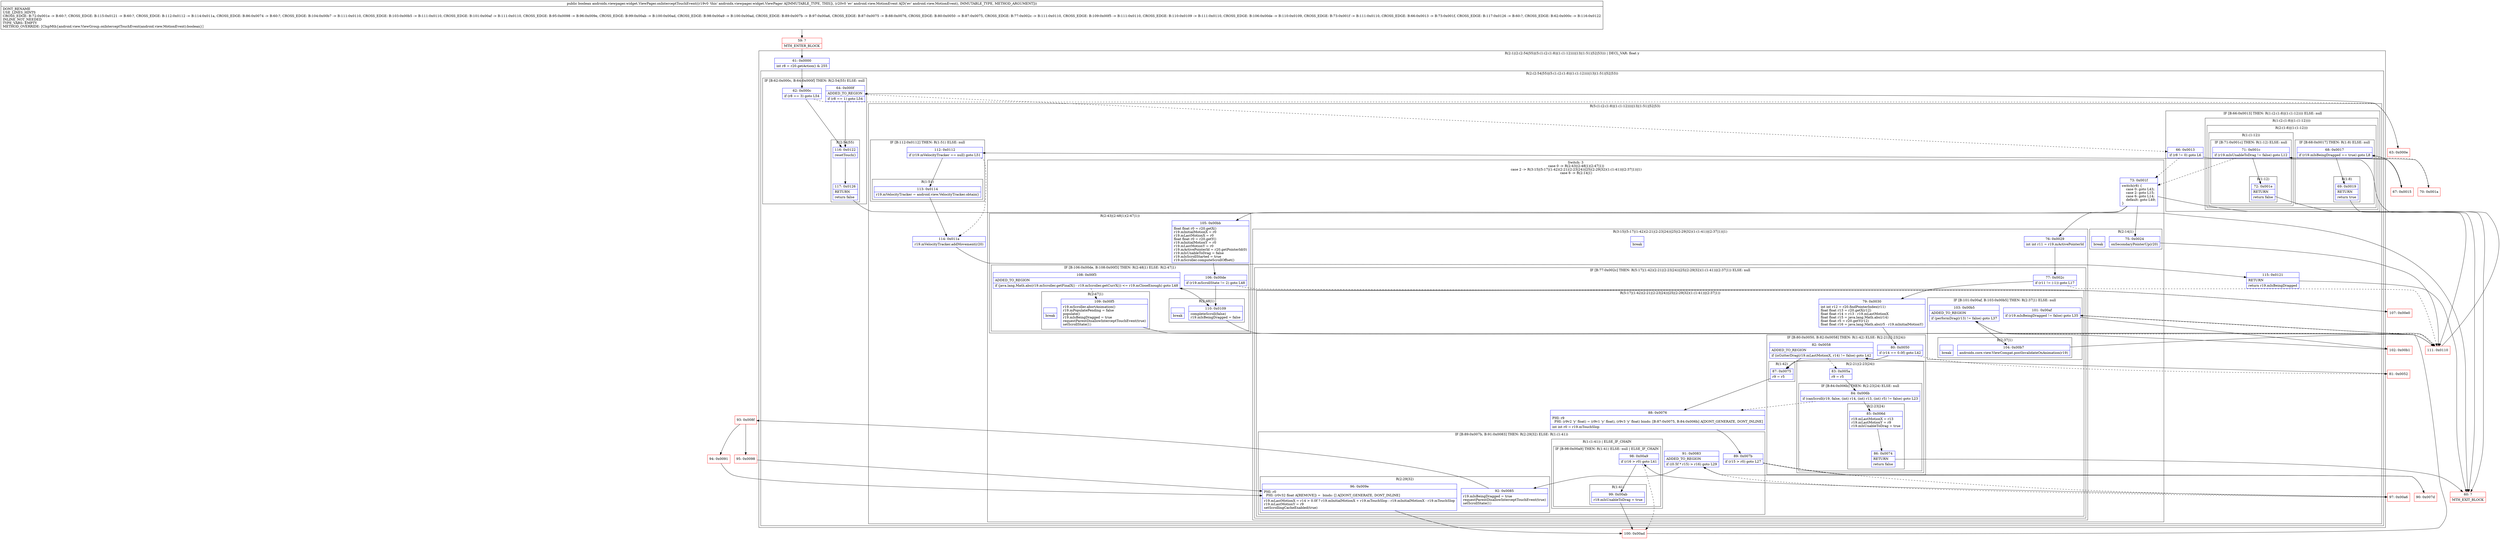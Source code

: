 digraph "CFG forandroidx.viewpager.widget.ViewPager.onInterceptTouchEvent(Landroid\/view\/MotionEvent;)Z" {
subgraph cluster_Region_2116789556 {
label = "R(2:1|(2:(2:54|55)|(5:(1:(2:(1:8)|(1:(1:12))))|13|(1:51)|52|53))) | DECL_VAR: float y\l";
node [shape=record,color=blue];
Node_61 [shape=record,label="{61\:\ 0x0000|int r8 = r20.getAction() & 255\l}"];
subgraph cluster_Region_399491610 {
label = "R(2:(2:54|55)|(5:(1:(2:(1:8)|(1:(1:12))))|13|(1:51)|52|53))";
node [shape=record,color=blue];
subgraph cluster_IfRegion_1902109766 {
label = "IF [B:62:0x000c, B:64:0x000f] THEN: R(2:54|55) ELSE: null";
node [shape=record,color=blue];
Node_62 [shape=record,label="{62\:\ 0x000c|if (r8 == 3) goto L54\l}"];
Node_64 [shape=record,label="{64\:\ 0x000f|ADDED_TO_REGION\l|if (r8 == 1) goto L54\l}"];
subgraph cluster_Region_1182642948 {
label = "R(2:54|55)";
node [shape=record,color=blue];
Node_116 [shape=record,label="{116\:\ 0x0122|resetTouch()\l}"];
Node_117 [shape=record,label="{117\:\ 0x0126|RETURN\l|return false\l}"];
}
}
subgraph cluster_Region_2127118611 {
label = "R(5:(1:(2:(1:8)|(1:(1:12))))|13|(1:51)|52|53)";
node [shape=record,color=blue];
subgraph cluster_IfRegion_786975386 {
label = "IF [B:66:0x0013] THEN: R(1:(2:(1:8)|(1:(1:12)))) ELSE: null";
node [shape=record,color=blue];
Node_66 [shape=record,label="{66\:\ 0x0013|if (r8 != 0) goto L6\l}"];
subgraph cluster_Region_1305140371 {
label = "R(1:(2:(1:8)|(1:(1:12))))";
node [shape=record,color=blue];
subgraph cluster_Region_612108322 {
label = "R(2:(1:8)|(1:(1:12)))";
node [shape=record,color=blue];
subgraph cluster_IfRegion_263350842 {
label = "IF [B:68:0x0017] THEN: R(1:8) ELSE: null";
node [shape=record,color=blue];
Node_68 [shape=record,label="{68\:\ 0x0017|if (r19.mIsBeingDragged == true) goto L8\l}"];
subgraph cluster_Region_994534150 {
label = "R(1:8)";
node [shape=record,color=blue];
Node_69 [shape=record,label="{69\:\ 0x0019|RETURN\l|return true\l}"];
}
}
subgraph cluster_Region_552738489 {
label = "R(1:(1:12))";
node [shape=record,color=blue];
subgraph cluster_IfRegion_1686847389 {
label = "IF [B:71:0x001c] THEN: R(1:12) ELSE: null";
node [shape=record,color=blue];
Node_71 [shape=record,label="{71\:\ 0x001c|if (r19.mIsUnableToDrag != false) goto L12\l}"];
subgraph cluster_Region_2020895372 {
label = "R(1:12)";
node [shape=record,color=blue];
Node_72 [shape=record,label="{72\:\ 0x001e|RETURN\l|return false\l}"];
}
}
}
}
}
}
subgraph cluster_SwitchRegion_1349967691 {
label = "Switch: 3
 case 0 -> R(2:43|(2:48|1)(2:47|1))
 case 2 -> R(3:15|(5:17|(1:42)(2:21|(2:23|24))|25|(2:29|32)(1:(1:41))|(2:37|1))|1)
 case 6 -> R(2:14|1)";
node [shape=record,color=blue];
Node_73 [shape=record,label="{73\:\ 0x001f|switch(r8) \{\l    case 0: goto L43;\l    case 2: goto L15;\l    case 6: goto L14;\l    default: goto L49;\l\}\l}"];
subgraph cluster_Region_1935131252 {
label = "R(2:43|(2:48|1)(2:47|1))";
node [shape=record,color=blue];
Node_105 [shape=record,label="{105\:\ 0x00bb|float float r0 = r20.getX()\lr19.mInitialMotionX = r0\lr19.mLastMotionX = r0\lfloat float r0 = r20.getY()\lr19.mInitialMotionY = r0\lr19.mLastMotionY = r0\lr19.mActivePointerId = r20.getPointerId(0)\lr19.mIsUnableToDrag = false\lr19.mIsScrollStarted = true\lr19.mScroller.computeScrollOffset()\l}"];
subgraph cluster_IfRegion_2024499671 {
label = "IF [B:106:0x00de, B:108:0x00f3] THEN: R(2:48|1) ELSE: R(2:47|1)";
node [shape=record,color=blue];
Node_106 [shape=record,label="{106\:\ 0x00de|if (r19.mScrollState != 2) goto L48\l}"];
Node_108 [shape=record,label="{108\:\ 0x00f3|ADDED_TO_REGION\l|if (java.lang.Math.abs(r19.mScroller.getFinalX() \- r19.mScroller.getCurrX()) \<= r19.mCloseEnough) goto L48\l}"];
subgraph cluster_Region_1209837485 {
label = "R(2:48|1)";
node [shape=record,color=blue];
Node_110 [shape=record,label="{110\:\ 0x0109|completeScroll(false)\lr19.mIsBeingDragged = false\l}"];
Node_InsnContainer_1968574180 [shape=record,label="{|break\l}"];
}
subgraph cluster_Region_783100616 {
label = "R(2:47|1)";
node [shape=record,color=blue];
Node_109 [shape=record,label="{109\:\ 0x00f5|r19.mScroller.abortAnimation()\lr19.mPopulatePending = false\lpopulate()\lr19.mIsBeingDragged = true\lrequestParentDisallowInterceptTouchEvent(true)\lsetScrollState(1)\l}"];
Node_InsnContainer_233507611 [shape=record,label="{|break\l}"];
}
}
}
subgraph cluster_Region_2107929996 {
label = "R(3:15|(5:17|(1:42)(2:21|(2:23|24))|25|(2:29|32)(1:(1:41))|(2:37|1))|1)";
node [shape=record,color=blue];
Node_76 [shape=record,label="{76\:\ 0x0029|int int r11 = r19.mActivePointerId\l}"];
subgraph cluster_IfRegion_301227064 {
label = "IF [B:77:0x002c] THEN: R(5:17|(1:42)(2:21|(2:23|24))|25|(2:29|32)(1:(1:41))|(2:37|1)) ELSE: null";
node [shape=record,color=blue];
Node_77 [shape=record,label="{77\:\ 0x002c|if (r11 != (\-1)) goto L17\l}"];
subgraph cluster_Region_1998472650 {
label = "R(5:17|(1:42)(2:21|(2:23|24))|25|(2:29|32)(1:(1:41))|(2:37|1))";
node [shape=record,color=blue];
Node_79 [shape=record,label="{79\:\ 0x0030|int int r12 = r20.findPointerIndex(r11)\lfloat float r13 = r20.getX(r12)\lfloat float r14 = r13 \- r19.mLastMotionX\lfloat float r15 = java.lang.Math.abs(r14)\lfloat float r5 = r20.getY(r12)\lfloat float r16 = java.lang.Math.abs(r5 \- r19.mInitialMotionY)\l}"];
subgraph cluster_IfRegion_1381162491 {
label = "IF [B:80:0x0050, B:82:0x0058] THEN: R(1:42) ELSE: R(2:21|(2:23|24))";
node [shape=record,color=blue];
Node_80 [shape=record,label="{80\:\ 0x0050|if (r14 == 0.0f) goto L42\l}"];
Node_82 [shape=record,label="{82\:\ 0x0058|ADDED_TO_REGION\l|if (isGutterDrag(r19.mLastMotionX, r14) != false) goto L42\l}"];
subgraph cluster_Region_1411767088 {
label = "R(1:42)";
node [shape=record,color=blue];
Node_87 [shape=record,label="{87\:\ 0x0075|r9 = r5\l}"];
}
subgraph cluster_Region_282884426 {
label = "R(2:21|(2:23|24))";
node [shape=record,color=blue];
Node_83 [shape=record,label="{83\:\ 0x005a|r9 = r5\l}"];
subgraph cluster_IfRegion_974617919 {
label = "IF [B:84:0x006b] THEN: R(2:23|24) ELSE: null";
node [shape=record,color=blue];
Node_84 [shape=record,label="{84\:\ 0x006b|if (canScroll(r19, false, (int) r14, (int) r13, (int) r5) != false) goto L23\l}"];
subgraph cluster_Region_1682012132 {
label = "R(2:23|24)";
node [shape=record,color=blue];
Node_85 [shape=record,label="{85\:\ 0x006d|r19.mLastMotionX = r13\lr19.mLastMotionY = r9\lr19.mIsUnableToDrag = true\l}"];
Node_86 [shape=record,label="{86\:\ 0x0074|RETURN\l|return false\l}"];
}
}
}
}
Node_88 [shape=record,label="{88\:\ 0x0076|PHI: r9 \l  PHI: (r9v2 'y' float) = (r9v1 'y' float), (r9v3 'y' float) binds: [B:87:0x0075, B:84:0x006b] A[DONT_GENERATE, DONT_INLINE]\l|int int r0 = r19.mTouchSlop\l}"];
subgraph cluster_IfRegion_1018957773 {
label = "IF [B:89:0x007b, B:91:0x0083] THEN: R(2:29|32) ELSE: R(1:(1:41))";
node [shape=record,color=blue];
Node_89 [shape=record,label="{89\:\ 0x007b|if (r15 \> r0) goto L27\l}"];
Node_91 [shape=record,label="{91\:\ 0x0083|ADDED_TO_REGION\l|if ((0.5f * r15) \> r16) goto L29\l}"];
subgraph cluster_Region_1403894795 {
label = "R(2:29|32)";
node [shape=record,color=blue];
Node_92 [shape=record,label="{92\:\ 0x0085|r19.mIsBeingDragged = true\lrequestParentDisallowInterceptTouchEvent(true)\lsetScrollState(1)\l}"];
Node_96 [shape=record,label="{96\:\ 0x009e|PHI: r0 \l  PHI: (r0v32 float A[REMOVE]) =  binds: [] A[DONT_GENERATE, DONT_INLINE]\l|r19.mLastMotionX = r14 \> 0.0f ? r19.mInitialMotionX + r19.mTouchSlop : r19.mInitialMotionX \- r19.mTouchSlop\lr19.mLastMotionY = r9\lsetScrollingCacheEnabled(true)\l}"];
}
subgraph cluster_Region_543679684 {
label = "R(1:(1:41)) | ELSE_IF_CHAIN\l";
node [shape=record,color=blue];
subgraph cluster_IfRegion_774881982 {
label = "IF [B:98:0x00a9] THEN: R(1:41) ELSE: null | ELSE_IF_CHAIN\l";
node [shape=record,color=blue];
Node_98 [shape=record,label="{98\:\ 0x00a9|if (r16 \> r0) goto L41\l}"];
subgraph cluster_Region_1703149314 {
label = "R(1:41)";
node [shape=record,color=blue];
Node_99 [shape=record,label="{99\:\ 0x00ab|r19.mIsUnableToDrag = true\l}"];
}
}
}
}
subgraph cluster_IfRegion_1466426056 {
label = "IF [B:101:0x00af, B:103:0x00b5] THEN: R(2:37|1) ELSE: null";
node [shape=record,color=blue];
Node_101 [shape=record,label="{101\:\ 0x00af|if (r19.mIsBeingDragged != false) goto L35\l}"];
Node_103 [shape=record,label="{103\:\ 0x00b5|ADDED_TO_REGION\l|if (performDrag(r13) != false) goto L37\l}"];
subgraph cluster_Region_582967824 {
label = "R(2:37|1)";
node [shape=record,color=blue];
Node_104 [shape=record,label="{104\:\ 0x00b7|androidx.core.view.ViewCompat.postInvalidateOnAnimation(r19)\l}"];
Node_InsnContainer_2002327183 [shape=record,label="{|break\l}"];
}
}
}
}
Node_InsnContainer_1753714020 [shape=record,label="{|break\l}"];
}
subgraph cluster_Region_310776985 {
label = "R(2:14|1)";
node [shape=record,color=blue];
Node_75 [shape=record,label="{75\:\ 0x0024|onSecondaryPointerUp(r20)\l}"];
Node_InsnContainer_1265654587 [shape=record,label="{|break\l}"];
}
}
subgraph cluster_IfRegion_1956827572 {
label = "IF [B:112:0x0112] THEN: R(1:51) ELSE: null";
node [shape=record,color=blue];
Node_112 [shape=record,label="{112\:\ 0x0112|if (r19.mVelocityTracker == null) goto L51\l}"];
subgraph cluster_Region_538615529 {
label = "R(1:51)";
node [shape=record,color=blue];
Node_113 [shape=record,label="{113\:\ 0x0114|r19.mVelocityTracker = android.view.VelocityTracker.obtain()\l}"];
}
}
Node_114 [shape=record,label="{114\:\ 0x011a|r19.mVelocityTracker.addMovement(r20)\l}"];
Node_115 [shape=record,label="{115\:\ 0x0121|RETURN\l|return r19.mIsBeingDragged\l}"];
}
}
}
Node_59 [shape=record,color=red,label="{59\:\ ?|MTH_ENTER_BLOCK\l}"];
Node_63 [shape=record,color=red,label="{63\:\ 0x000e}"];
Node_67 [shape=record,color=red,label="{67\:\ 0x0015}"];
Node_60 [shape=record,color=red,label="{60\:\ ?|MTH_EXIT_BLOCK\l}"];
Node_70 [shape=record,color=red,label="{70\:\ 0x001a}"];
Node_81 [shape=record,color=red,label="{81\:\ 0x0052}"];
Node_90 [shape=record,color=red,label="{90\:\ 0x007d}"];
Node_93 [shape=record,color=red,label="{93\:\ 0x008f}"];
Node_94 [shape=record,color=red,label="{94\:\ 0x0091}"];
Node_100 [shape=record,color=red,label="{100\:\ 0x00ad}"];
Node_102 [shape=record,color=red,label="{102\:\ 0x00b1}"];
Node_95 [shape=record,color=red,label="{95\:\ 0x0098}"];
Node_97 [shape=record,color=red,label="{97\:\ 0x00a6}"];
Node_107 [shape=record,color=red,label="{107\:\ 0x00e0}"];
Node_111 [shape=record,color=red,label="{111\:\ 0x0110}"];
MethodNode[shape=record,label="{public boolean androidx.viewpager.widget.ViewPager.onInterceptTouchEvent((r19v0 'this' androidx.viewpager.widget.ViewPager A[IMMUTABLE_TYPE, THIS]), (r20v0 'ev' android.view.MotionEvent A[D('ev' android.view.MotionEvent), IMMUTABLE_TYPE, METHOD_ARGUMENT]))  | DONT_RENAME\lUSE_LINES_HINTS\lCROSS_EDGE: B:72:0x001e \-\> B:60:?, CROSS_EDGE: B:115:0x0121 \-\> B:60:?, CROSS_EDGE: B:112:0x0112 \-\> B:114:0x011a, CROSS_EDGE: B:86:0x0074 \-\> B:60:?, CROSS_EDGE: B:104:0x00b7 \-\> B:111:0x0110, CROSS_EDGE: B:103:0x00b5 \-\> B:111:0x0110, CROSS_EDGE: B:101:0x00af \-\> B:111:0x0110, CROSS_EDGE: B:95:0x0098 \-\> B:96:0x009e, CROSS_EDGE: B:99:0x00ab \-\> B:100:0x00ad, CROSS_EDGE: B:98:0x00a9 \-\> B:100:0x00ad, CROSS_EDGE: B:89:0x007b \-\> B:97:0x00a6, CROSS_EDGE: B:87:0x0075 \-\> B:88:0x0076, CROSS_EDGE: B:80:0x0050 \-\> B:87:0x0075, CROSS_EDGE: B:77:0x002c \-\> B:111:0x0110, CROSS_EDGE: B:109:0x00f5 \-\> B:111:0x0110, CROSS_EDGE: B:110:0x0109 \-\> B:111:0x0110, CROSS_EDGE: B:106:0x00de \-\> B:110:0x0109, CROSS_EDGE: B:73:0x001f \-\> B:111:0x0110, CROSS_EDGE: B:66:0x0013 \-\> B:73:0x001f, CROSS_EDGE: B:117:0x0126 \-\> B:60:?, CROSS_EDGE: B:62:0x000c \-\> B:116:0x0122\lINLINE_NOT_NEEDED\lTYPE_VARS: EMPTY\lMETHOD_OVERRIDE: [ClspMth\{android.view.ViewGroup.onInterceptTouchEvent(android.view.MotionEvent):boolean\}]\l}"];
MethodNode -> Node_59;Node_61 -> Node_62;
Node_62 -> Node_63[style=dashed];
Node_62 -> Node_116;
Node_64 -> Node_66[style=dashed];
Node_64 -> Node_116;
Node_116 -> Node_117;
Node_117 -> Node_60;
Node_66 -> Node_67;
Node_66 -> Node_73[style=dashed];
Node_68 -> Node_69;
Node_68 -> Node_70[style=dashed];
Node_69 -> Node_60;
Node_71 -> Node_72;
Node_71 -> Node_73[style=dashed];
Node_72 -> Node_60;
Node_73 -> Node_75;
Node_73 -> Node_76;
Node_73 -> Node_105;
Node_73 -> Node_111;
Node_105 -> Node_106;
Node_106 -> Node_107[style=dashed];
Node_106 -> Node_110;
Node_108 -> Node_109[style=dashed];
Node_108 -> Node_110;
Node_110 -> Node_111;
Node_109 -> Node_111;
Node_76 -> Node_77;
Node_77 -> Node_79;
Node_77 -> Node_111[style=dashed];
Node_79 -> Node_80;
Node_80 -> Node_81[style=dashed];
Node_80 -> Node_87;
Node_82 -> Node_83[style=dashed];
Node_82 -> Node_87;
Node_87 -> Node_88;
Node_83 -> Node_84;
Node_84 -> Node_85;
Node_84 -> Node_88[style=dashed];
Node_85 -> Node_86;
Node_86 -> Node_60;
Node_88 -> Node_89;
Node_89 -> Node_90;
Node_89 -> Node_97[style=dashed];
Node_91 -> Node_92;
Node_91 -> Node_97[style=dashed];
Node_92 -> Node_93;
Node_96 -> Node_100;
Node_98 -> Node_99;
Node_98 -> Node_100[style=dashed];
Node_99 -> Node_100;
Node_101 -> Node_102;
Node_101 -> Node_111[style=dashed];
Node_103 -> Node_104;
Node_103 -> Node_111[style=dashed];
Node_104 -> Node_111;
Node_75 -> Node_111;
Node_112 -> Node_113;
Node_112 -> Node_114[style=dashed];
Node_113 -> Node_114;
Node_114 -> Node_115;
Node_115 -> Node_60;
Node_59 -> Node_61;
Node_63 -> Node_64;
Node_67 -> Node_68;
Node_70 -> Node_71;
Node_81 -> Node_82;
Node_90 -> Node_91;
Node_93 -> Node_94;
Node_93 -> Node_95;
Node_94 -> Node_96;
Node_100 -> Node_101;
Node_102 -> Node_103;
Node_95 -> Node_96;
Node_97 -> Node_98;
Node_107 -> Node_108;
Node_111 -> Node_112;
}


